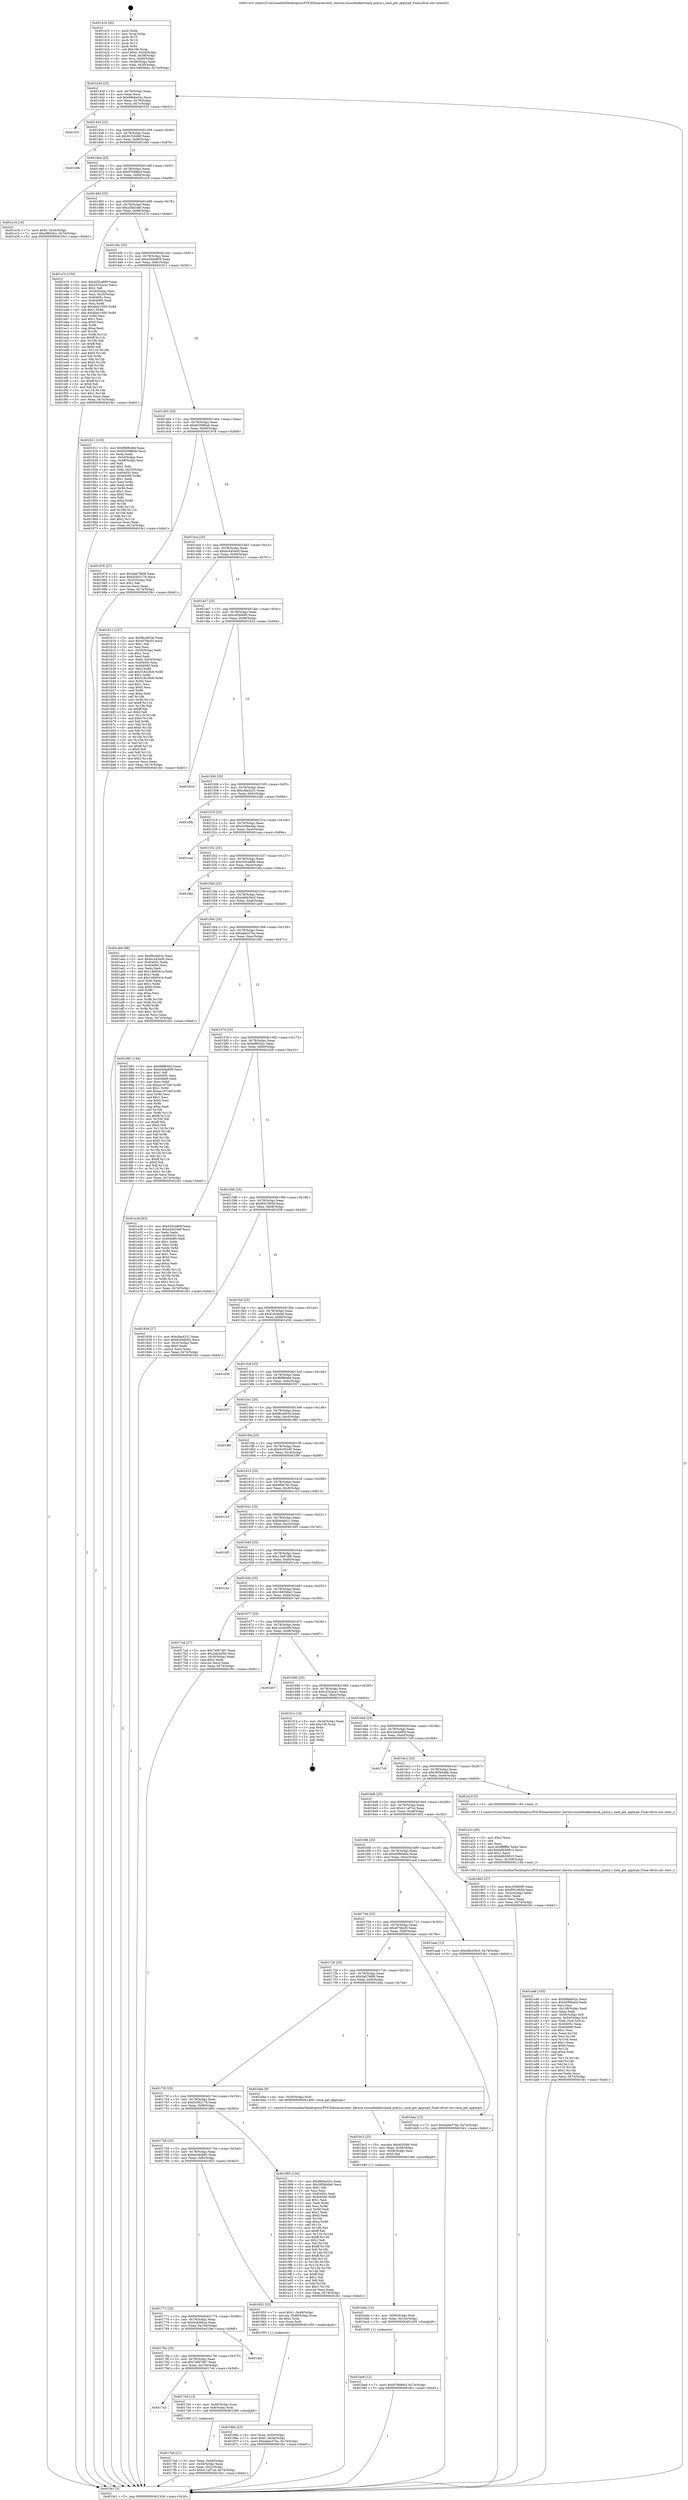 digraph "0x401410" {
  label = "0x401410 (/mnt/c/Users/mathe/Desktop/tcc/POCII/binaries/extr_darwin-xnuosfmkkerntask_policy.c_task_get_apptype_Final-ollvm.out::main(0))"
  labelloc = "t"
  node[shape=record]

  Entry [label="",width=0.3,height=0.3,shape=circle,fillcolor=black,style=filled]
  "0x40143d" [label="{
     0x40143d [23]\l
     | [instrs]\l
     &nbsp;&nbsp;0x40143d \<+3\>: mov -0x74(%rbp),%eax\l
     &nbsp;&nbsp;0x401440 \<+2\>: mov %eax,%ecx\l
     &nbsp;&nbsp;0x401442 \<+6\>: sub $0x89bbe52c,%ecx\l
     &nbsp;&nbsp;0x401448 \<+3\>: mov %eax,-0x78(%rbp)\l
     &nbsp;&nbsp;0x40144b \<+3\>: mov %ecx,-0x7c(%rbp)\l
     &nbsp;&nbsp;0x40144e \<+6\>: je 0000000000401f33 \<main+0xb23\>\l
  }"]
  "0x401f33" [label="{
     0x401f33\l
  }", style=dashed]
  "0x401454" [label="{
     0x401454 [22]\l
     | [instrs]\l
     &nbsp;&nbsp;0x401454 \<+5\>: jmp 0000000000401459 \<main+0x49\>\l
     &nbsp;&nbsp;0x401459 \<+3\>: mov -0x78(%rbp),%eax\l
     &nbsp;&nbsp;0x40145c \<+5\>: sub $0x91f16db9,%eax\l
     &nbsp;&nbsp;0x401461 \<+3\>: mov %eax,-0x80(%rbp)\l
     &nbsp;&nbsp;0x401464 \<+6\>: je 0000000000401c8b \<main+0x87b\>\l
  }"]
  Exit [label="",width=0.3,height=0.3,shape=circle,fillcolor=black,style=filled,peripheries=2]
  "0x401c8b" [label="{
     0x401c8b\l
  }", style=dashed]
  "0x40146a" [label="{
     0x40146a [25]\l
     | [instrs]\l
     &nbsp;&nbsp;0x40146a \<+5\>: jmp 000000000040146f \<main+0x5f\>\l
     &nbsp;&nbsp;0x40146f \<+3\>: mov -0x78(%rbp),%eax\l
     &nbsp;&nbsp;0x401472 \<+5\>: sub $0x976986cf,%eax\l
     &nbsp;&nbsp;0x401477 \<+6\>: mov %eax,-0x84(%rbp)\l
     &nbsp;&nbsp;0x40147d \<+6\>: je 0000000000401e18 \<main+0xa08\>\l
  }"]
  "0x401be9" [label="{
     0x401be9 [12]\l
     | [instrs]\l
     &nbsp;&nbsp;0x401be9 \<+7\>: movl $0x976986cf,-0x74(%rbp)\l
     &nbsp;&nbsp;0x401bf0 \<+5\>: jmp 0000000000401fe1 \<main+0xbd1\>\l
  }"]
  "0x401e18" [label="{
     0x401e18 [19]\l
     | [instrs]\l
     &nbsp;&nbsp;0x401e18 \<+7\>: movl $0x0,-0x34(%rbp)\l
     &nbsp;&nbsp;0x401e1f \<+7\>: movl $0xef802fcc,-0x74(%rbp)\l
     &nbsp;&nbsp;0x401e26 \<+5\>: jmp 0000000000401fe1 \<main+0xbd1\>\l
  }"]
  "0x401483" [label="{
     0x401483 [25]\l
     | [instrs]\l
     &nbsp;&nbsp;0x401483 \<+5\>: jmp 0000000000401488 \<main+0x78\>\l
     &nbsp;&nbsp;0x401488 \<+3\>: mov -0x78(%rbp),%eax\l
     &nbsp;&nbsp;0x40148b \<+5\>: sub $0xa3dd1fa6,%eax\l
     &nbsp;&nbsp;0x401490 \<+6\>: mov %eax,-0x88(%rbp)\l
     &nbsp;&nbsp;0x401496 \<+6\>: je 0000000000401e7e \<main+0xa6e\>\l
  }"]
  "0x401bda" [label="{
     0x401bda [15]\l
     | [instrs]\l
     &nbsp;&nbsp;0x401bda \<+4\>: mov -0x50(%rbp),%rdi\l
     &nbsp;&nbsp;0x401bde \<+6\>: mov %eax,-0x10c(%rbp)\l
     &nbsp;&nbsp;0x401be4 \<+5\>: call 0000000000401030 \<free@plt\>\l
     | [calls]\l
     &nbsp;&nbsp;0x401030 \{1\} (unknown)\l
  }"]
  "0x401e7e" [label="{
     0x401e7e [150]\l
     | [instrs]\l
     &nbsp;&nbsp;0x401e7e \<+5\>: mov $0xd35ca869,%eax\l
     &nbsp;&nbsp;0x401e83 \<+5\>: mov $0x2532aca1,%ecx\l
     &nbsp;&nbsp;0x401e88 \<+2\>: mov $0x1,%dl\l
     &nbsp;&nbsp;0x401e8a \<+3\>: mov -0x34(%rbp),%esi\l
     &nbsp;&nbsp;0x401e8d \<+3\>: mov %esi,-0x24(%rbp)\l
     &nbsp;&nbsp;0x401e90 \<+7\>: mov 0x40405c,%esi\l
     &nbsp;&nbsp;0x401e97 \<+7\>: mov 0x404060,%edi\l
     &nbsp;&nbsp;0x401e9e \<+3\>: mov %esi,%r8d\l
     &nbsp;&nbsp;0x401ea1 \<+7\>: sub $0xdddc1950,%r8d\l
     &nbsp;&nbsp;0x401ea8 \<+4\>: sub $0x1,%r8d\l
     &nbsp;&nbsp;0x401eac \<+7\>: add $0xdddc1950,%r8d\l
     &nbsp;&nbsp;0x401eb3 \<+4\>: imul %r8d,%esi\l
     &nbsp;&nbsp;0x401eb7 \<+3\>: and $0x1,%esi\l
     &nbsp;&nbsp;0x401eba \<+3\>: cmp $0x0,%esi\l
     &nbsp;&nbsp;0x401ebd \<+4\>: sete %r9b\l
     &nbsp;&nbsp;0x401ec1 \<+3\>: cmp $0xa,%edi\l
     &nbsp;&nbsp;0x401ec4 \<+4\>: setl %r10b\l
     &nbsp;&nbsp;0x401ec8 \<+3\>: mov %r9b,%r11b\l
     &nbsp;&nbsp;0x401ecb \<+4\>: xor $0xff,%r11b\l
     &nbsp;&nbsp;0x401ecf \<+3\>: mov %r10b,%bl\l
     &nbsp;&nbsp;0x401ed2 \<+3\>: xor $0xff,%bl\l
     &nbsp;&nbsp;0x401ed5 \<+3\>: xor $0x0,%dl\l
     &nbsp;&nbsp;0x401ed8 \<+3\>: mov %r11b,%r14b\l
     &nbsp;&nbsp;0x401edb \<+4\>: and $0x0,%r14b\l
     &nbsp;&nbsp;0x401edf \<+3\>: and %dl,%r9b\l
     &nbsp;&nbsp;0x401ee2 \<+3\>: mov %bl,%r15b\l
     &nbsp;&nbsp;0x401ee5 \<+4\>: and $0x0,%r15b\l
     &nbsp;&nbsp;0x401ee9 \<+3\>: and %dl,%r10b\l
     &nbsp;&nbsp;0x401eec \<+3\>: or %r9b,%r14b\l
     &nbsp;&nbsp;0x401eef \<+3\>: or %r10b,%r15b\l
     &nbsp;&nbsp;0x401ef2 \<+3\>: xor %r15b,%r14b\l
     &nbsp;&nbsp;0x401ef5 \<+3\>: or %bl,%r11b\l
     &nbsp;&nbsp;0x401ef8 \<+4\>: xor $0xff,%r11b\l
     &nbsp;&nbsp;0x401efc \<+3\>: or $0x0,%dl\l
     &nbsp;&nbsp;0x401eff \<+3\>: and %dl,%r11b\l
     &nbsp;&nbsp;0x401f02 \<+3\>: or %r11b,%r14b\l
     &nbsp;&nbsp;0x401f05 \<+4\>: test $0x1,%r14b\l
     &nbsp;&nbsp;0x401f09 \<+3\>: cmovne %ecx,%eax\l
     &nbsp;&nbsp;0x401f0c \<+3\>: mov %eax,-0x74(%rbp)\l
     &nbsp;&nbsp;0x401f0f \<+5\>: jmp 0000000000401fe1 \<main+0xbd1\>\l
  }"]
  "0x40149c" [label="{
     0x40149c [25]\l
     | [instrs]\l
     &nbsp;&nbsp;0x40149c \<+5\>: jmp 00000000004014a1 \<main+0x91\>\l
     &nbsp;&nbsp;0x4014a1 \<+3\>: mov -0x78(%rbp),%eax\l
     &nbsp;&nbsp;0x4014a4 \<+5\>: sub $0xa5d4a809,%eax\l
     &nbsp;&nbsp;0x4014a9 \<+6\>: mov %eax,-0x8c(%rbp)\l
     &nbsp;&nbsp;0x4014af \<+6\>: je 0000000000401911 \<main+0x501\>\l
  }"]
  "0x401bc3" [label="{
     0x401bc3 [23]\l
     | [instrs]\l
     &nbsp;&nbsp;0x401bc3 \<+10\>: movabs $0x4020d6,%rdi\l
     &nbsp;&nbsp;0x401bcd \<+3\>: mov %eax,-0x58(%rbp)\l
     &nbsp;&nbsp;0x401bd0 \<+3\>: mov -0x58(%rbp),%esi\l
     &nbsp;&nbsp;0x401bd3 \<+2\>: mov $0x0,%al\l
     &nbsp;&nbsp;0x401bd5 \<+5\>: call 0000000000401040 \<printf@plt\>\l
     | [calls]\l
     &nbsp;&nbsp;0x401040 \{1\} (unknown)\l
  }"]
  "0x401911" [label="{
     0x401911 [103]\l
     | [instrs]\l
     &nbsp;&nbsp;0x401911 \<+5\>: mov $0xf68f646d,%eax\l
     &nbsp;&nbsp;0x401916 \<+5\>: mov $0xb03986ab,%ecx\l
     &nbsp;&nbsp;0x40191b \<+2\>: xor %edx,%edx\l
     &nbsp;&nbsp;0x40191d \<+3\>: mov -0x54(%rbp),%esi\l
     &nbsp;&nbsp;0x401920 \<+3\>: cmp -0x48(%rbp),%esi\l
     &nbsp;&nbsp;0x401923 \<+4\>: setl %dil\l
     &nbsp;&nbsp;0x401927 \<+4\>: and $0x1,%dil\l
     &nbsp;&nbsp;0x40192b \<+4\>: mov %dil,-0x25(%rbp)\l
     &nbsp;&nbsp;0x40192f \<+7\>: mov 0x40405c,%esi\l
     &nbsp;&nbsp;0x401936 \<+8\>: mov 0x404060,%r8d\l
     &nbsp;&nbsp;0x40193e \<+3\>: sub $0x1,%edx\l
     &nbsp;&nbsp;0x401941 \<+3\>: mov %esi,%r9d\l
     &nbsp;&nbsp;0x401944 \<+3\>: add %edx,%r9d\l
     &nbsp;&nbsp;0x401947 \<+4\>: imul %r9d,%esi\l
     &nbsp;&nbsp;0x40194b \<+3\>: and $0x1,%esi\l
     &nbsp;&nbsp;0x40194e \<+3\>: cmp $0x0,%esi\l
     &nbsp;&nbsp;0x401951 \<+4\>: sete %dil\l
     &nbsp;&nbsp;0x401955 \<+4\>: cmp $0xa,%r8d\l
     &nbsp;&nbsp;0x401959 \<+4\>: setl %r10b\l
     &nbsp;&nbsp;0x40195d \<+3\>: mov %dil,%r11b\l
     &nbsp;&nbsp;0x401960 \<+3\>: and %r10b,%r11b\l
     &nbsp;&nbsp;0x401963 \<+3\>: xor %r10b,%dil\l
     &nbsp;&nbsp;0x401966 \<+3\>: or %dil,%r11b\l
     &nbsp;&nbsp;0x401969 \<+4\>: test $0x1,%r11b\l
     &nbsp;&nbsp;0x40196d \<+3\>: cmovne %ecx,%eax\l
     &nbsp;&nbsp;0x401970 \<+3\>: mov %eax,-0x74(%rbp)\l
     &nbsp;&nbsp;0x401973 \<+5\>: jmp 0000000000401fe1 \<main+0xbd1\>\l
  }"]
  "0x4014b5" [label="{
     0x4014b5 [25]\l
     | [instrs]\l
     &nbsp;&nbsp;0x4014b5 \<+5\>: jmp 00000000004014ba \<main+0xaa\>\l
     &nbsp;&nbsp;0x4014ba \<+3\>: mov -0x78(%rbp),%eax\l
     &nbsp;&nbsp;0x4014bd \<+5\>: sub $0xb03986ab,%eax\l
     &nbsp;&nbsp;0x4014c2 \<+6\>: mov %eax,-0x90(%rbp)\l
     &nbsp;&nbsp;0x4014c8 \<+6\>: je 0000000000401978 \<main+0x568\>\l
  }"]
  "0x401a46" [label="{
     0x401a46 [103]\l
     | [instrs]\l
     &nbsp;&nbsp;0x401a46 \<+5\>: mov $0x89bbe52c,%ecx\l
     &nbsp;&nbsp;0x401a4b \<+5\>: mov $0x45f66a0d,%edx\l
     &nbsp;&nbsp;0x401a50 \<+2\>: xor %esi,%esi\l
     &nbsp;&nbsp;0x401a52 \<+6\>: mov -0x108(%rbp),%edi\l
     &nbsp;&nbsp;0x401a58 \<+3\>: imul %eax,%edi\l
     &nbsp;&nbsp;0x401a5b \<+4\>: mov -0x50(%rbp),%r8\l
     &nbsp;&nbsp;0x401a5f \<+4\>: movslq -0x54(%rbp),%r9\l
     &nbsp;&nbsp;0x401a63 \<+4\>: mov %edi,(%r8,%r9,4)\l
     &nbsp;&nbsp;0x401a67 \<+7\>: mov 0x40405c,%eax\l
     &nbsp;&nbsp;0x401a6e \<+7\>: mov 0x404060,%edi\l
     &nbsp;&nbsp;0x401a75 \<+3\>: sub $0x1,%esi\l
     &nbsp;&nbsp;0x401a78 \<+3\>: mov %eax,%r10d\l
     &nbsp;&nbsp;0x401a7b \<+3\>: add %esi,%r10d\l
     &nbsp;&nbsp;0x401a7e \<+4\>: imul %r10d,%eax\l
     &nbsp;&nbsp;0x401a82 \<+3\>: and $0x1,%eax\l
     &nbsp;&nbsp;0x401a85 \<+3\>: cmp $0x0,%eax\l
     &nbsp;&nbsp;0x401a88 \<+4\>: sete %r11b\l
     &nbsp;&nbsp;0x401a8c \<+3\>: cmp $0xa,%edi\l
     &nbsp;&nbsp;0x401a8f \<+3\>: setl %bl\l
     &nbsp;&nbsp;0x401a92 \<+3\>: mov %r11b,%r14b\l
     &nbsp;&nbsp;0x401a95 \<+3\>: and %bl,%r14b\l
     &nbsp;&nbsp;0x401a98 \<+3\>: xor %bl,%r11b\l
     &nbsp;&nbsp;0x401a9b \<+3\>: or %r11b,%r14b\l
     &nbsp;&nbsp;0x401a9e \<+4\>: test $0x1,%r14b\l
     &nbsp;&nbsp;0x401aa2 \<+3\>: cmovne %edx,%ecx\l
     &nbsp;&nbsp;0x401aa5 \<+3\>: mov %ecx,-0x74(%rbp)\l
     &nbsp;&nbsp;0x401aa8 \<+5\>: jmp 0000000000401fe1 \<main+0xbd1\>\l
  }"]
  "0x401978" [label="{
     0x401978 [27]\l
     | [instrs]\l
     &nbsp;&nbsp;0x401978 \<+5\>: mov $0x5ab786f8,%eax\l
     &nbsp;&nbsp;0x40197d \<+5\>: mov $0x5c592176,%ecx\l
     &nbsp;&nbsp;0x401982 \<+3\>: mov -0x25(%rbp),%dl\l
     &nbsp;&nbsp;0x401985 \<+3\>: test $0x1,%dl\l
     &nbsp;&nbsp;0x401988 \<+3\>: cmovne %ecx,%eax\l
     &nbsp;&nbsp;0x40198b \<+3\>: mov %eax,-0x74(%rbp)\l
     &nbsp;&nbsp;0x40198e \<+5\>: jmp 0000000000401fe1 \<main+0xbd1\>\l
  }"]
  "0x4014ce" [label="{
     0x4014ce [25]\l
     | [instrs]\l
     &nbsp;&nbsp;0x4014ce \<+5\>: jmp 00000000004014d3 \<main+0xc3\>\l
     &nbsp;&nbsp;0x4014d3 \<+3\>: mov -0x78(%rbp),%eax\l
     &nbsp;&nbsp;0x4014d6 \<+5\>: sub $0xbc445a09,%eax\l
     &nbsp;&nbsp;0x4014db \<+6\>: mov %eax,-0x94(%rbp)\l
     &nbsp;&nbsp;0x4014e1 \<+6\>: je 0000000000401b11 \<main+0x701\>\l
  }"]
  "0x401a1e" [label="{
     0x401a1e [40]\l
     | [instrs]\l
     &nbsp;&nbsp;0x401a1e \<+5\>: mov $0x2,%ecx\l
     &nbsp;&nbsp;0x401a23 \<+1\>: cltd\l
     &nbsp;&nbsp;0x401a24 \<+2\>: idiv %ecx\l
     &nbsp;&nbsp;0x401a26 \<+6\>: imul $0xfffffffe,%edx,%ecx\l
     &nbsp;&nbsp;0x401a2c \<+6\>: add $0xb8b50815,%ecx\l
     &nbsp;&nbsp;0x401a32 \<+3\>: add $0x1,%ecx\l
     &nbsp;&nbsp;0x401a35 \<+6\>: sub $0xb8b50815,%ecx\l
     &nbsp;&nbsp;0x401a3b \<+6\>: mov %ecx,-0x108(%rbp)\l
     &nbsp;&nbsp;0x401a41 \<+5\>: call 0000000000401160 \<next_i\>\l
     | [calls]\l
     &nbsp;&nbsp;0x401160 \{1\} (/mnt/c/Users/mathe/Desktop/tcc/POCII/binaries/extr_darwin-xnuosfmkkerntask_policy.c_task_get_apptype_Final-ollvm.out::next_i)\l
  }"]
  "0x401b11" [label="{
     0x401b11 [157]\l
     | [instrs]\l
     &nbsp;&nbsp;0x401b11 \<+5\>: mov $0xf8cdd03e,%eax\l
     &nbsp;&nbsp;0x401b16 \<+5\>: mov $0x4f70bcf3,%ecx\l
     &nbsp;&nbsp;0x401b1b \<+2\>: mov $0x1,%dl\l
     &nbsp;&nbsp;0x401b1d \<+2\>: xor %esi,%esi\l
     &nbsp;&nbsp;0x401b1f \<+3\>: mov -0x54(%rbp),%edi\l
     &nbsp;&nbsp;0x401b22 \<+3\>: sub $0x1,%esi\l
     &nbsp;&nbsp;0x401b25 \<+2\>: sub %esi,%edi\l
     &nbsp;&nbsp;0x401b27 \<+3\>: mov %edi,-0x54(%rbp)\l
     &nbsp;&nbsp;0x401b2a \<+7\>: mov 0x40405c,%esi\l
     &nbsp;&nbsp;0x401b31 \<+7\>: mov 0x404060,%edi\l
     &nbsp;&nbsp;0x401b38 \<+3\>: mov %esi,%r8d\l
     &nbsp;&nbsp;0x401b3b \<+7\>: add $0x518c28c6,%r8d\l
     &nbsp;&nbsp;0x401b42 \<+4\>: sub $0x1,%r8d\l
     &nbsp;&nbsp;0x401b46 \<+7\>: sub $0x518c28c6,%r8d\l
     &nbsp;&nbsp;0x401b4d \<+4\>: imul %r8d,%esi\l
     &nbsp;&nbsp;0x401b51 \<+3\>: and $0x1,%esi\l
     &nbsp;&nbsp;0x401b54 \<+3\>: cmp $0x0,%esi\l
     &nbsp;&nbsp;0x401b57 \<+4\>: sete %r9b\l
     &nbsp;&nbsp;0x401b5b \<+3\>: cmp $0xa,%edi\l
     &nbsp;&nbsp;0x401b5e \<+4\>: setl %r10b\l
     &nbsp;&nbsp;0x401b62 \<+3\>: mov %r9b,%r11b\l
     &nbsp;&nbsp;0x401b65 \<+4\>: xor $0xff,%r11b\l
     &nbsp;&nbsp;0x401b69 \<+3\>: mov %r10b,%bl\l
     &nbsp;&nbsp;0x401b6c \<+3\>: xor $0xff,%bl\l
     &nbsp;&nbsp;0x401b6f \<+3\>: xor $0x0,%dl\l
     &nbsp;&nbsp;0x401b72 \<+3\>: mov %r11b,%r14b\l
     &nbsp;&nbsp;0x401b75 \<+4\>: and $0x0,%r14b\l
     &nbsp;&nbsp;0x401b79 \<+3\>: and %dl,%r9b\l
     &nbsp;&nbsp;0x401b7c \<+3\>: mov %bl,%r15b\l
     &nbsp;&nbsp;0x401b7f \<+4\>: and $0x0,%r15b\l
     &nbsp;&nbsp;0x401b83 \<+3\>: and %dl,%r10b\l
     &nbsp;&nbsp;0x401b86 \<+3\>: or %r9b,%r14b\l
     &nbsp;&nbsp;0x401b89 \<+3\>: or %r10b,%r15b\l
     &nbsp;&nbsp;0x401b8c \<+3\>: xor %r15b,%r14b\l
     &nbsp;&nbsp;0x401b8f \<+3\>: or %bl,%r11b\l
     &nbsp;&nbsp;0x401b92 \<+4\>: xor $0xff,%r11b\l
     &nbsp;&nbsp;0x401b96 \<+3\>: or $0x0,%dl\l
     &nbsp;&nbsp;0x401b99 \<+3\>: and %dl,%r11b\l
     &nbsp;&nbsp;0x401b9c \<+3\>: or %r11b,%r14b\l
     &nbsp;&nbsp;0x401b9f \<+4\>: test $0x1,%r14b\l
     &nbsp;&nbsp;0x401ba3 \<+3\>: cmovne %ecx,%eax\l
     &nbsp;&nbsp;0x401ba6 \<+3\>: mov %eax,-0x74(%rbp)\l
     &nbsp;&nbsp;0x401ba9 \<+5\>: jmp 0000000000401fe1 \<main+0xbd1\>\l
  }"]
  "0x4014e7" [label="{
     0x4014e7 [25]\l
     | [instrs]\l
     &nbsp;&nbsp;0x4014e7 \<+5\>: jmp 00000000004014ec \<main+0xdc\>\l
     &nbsp;&nbsp;0x4014ec \<+3\>: mov -0x78(%rbp),%eax\l
     &nbsp;&nbsp;0x4014ef \<+5\>: sub $0xc05fd090,%eax\l
     &nbsp;&nbsp;0x4014f4 \<+6\>: mov %eax,-0x98(%rbp)\l
     &nbsp;&nbsp;0x4014fa \<+6\>: je 000000000040181d \<main+0x40d\>\l
  }"]
  "0x40186a" [label="{
     0x40186a [23]\l
     | [instrs]\l
     &nbsp;&nbsp;0x40186a \<+4\>: mov %rax,-0x50(%rbp)\l
     &nbsp;&nbsp;0x40186e \<+7\>: movl $0x0,-0x54(%rbp)\l
     &nbsp;&nbsp;0x401875 \<+7\>: movl $0xdabe37be,-0x74(%rbp)\l
     &nbsp;&nbsp;0x40187c \<+5\>: jmp 0000000000401fe1 \<main+0xbd1\>\l
  }"]
  "0x40181d" [label="{
     0x40181d\l
  }", style=dashed]
  "0x401500" [label="{
     0x401500 [25]\l
     | [instrs]\l
     &nbsp;&nbsp;0x401500 \<+5\>: jmp 0000000000401505 \<main+0xf5\>\l
     &nbsp;&nbsp;0x401505 \<+3\>: mov -0x78(%rbp),%eax\l
     &nbsp;&nbsp;0x401508 \<+5\>: sub $0xcfaa4231,%eax\l
     &nbsp;&nbsp;0x40150d \<+6\>: mov %eax,-0x9c(%rbp)\l
     &nbsp;&nbsp;0x401513 \<+6\>: je 0000000000401dfb \<main+0x9eb\>\l
  }"]
  "0x4017ed" [label="{
     0x4017ed [21]\l
     | [instrs]\l
     &nbsp;&nbsp;0x4017ed \<+3\>: mov %eax,-0x44(%rbp)\l
     &nbsp;&nbsp;0x4017f0 \<+3\>: mov -0x44(%rbp),%eax\l
     &nbsp;&nbsp;0x4017f3 \<+3\>: mov %eax,-0x2c(%rbp)\l
     &nbsp;&nbsp;0x4017f6 \<+7\>: movl $0x411af7cd,-0x74(%rbp)\l
     &nbsp;&nbsp;0x4017fd \<+5\>: jmp 0000000000401fe1 \<main+0xbd1\>\l
  }"]
  "0x401dfb" [label="{
     0x401dfb\l
  }", style=dashed]
  "0x401519" [label="{
     0x401519 [25]\l
     | [instrs]\l
     &nbsp;&nbsp;0x401519 \<+5\>: jmp 000000000040151e \<main+0x10e\>\l
     &nbsp;&nbsp;0x40151e \<+3\>: mov -0x78(%rbp),%eax\l
     &nbsp;&nbsp;0x401521 \<+5\>: sub $0xd168a40e,%eax\l
     &nbsp;&nbsp;0x401526 \<+6\>: mov %eax,-0xa0(%rbp)\l
     &nbsp;&nbsp;0x40152c \<+6\>: je 0000000000401caa \<main+0x89a\>\l
  }"]
  "0x4017a3" [label="{
     0x4017a3\l
  }", style=dashed]
  "0x401caa" [label="{
     0x401caa\l
  }", style=dashed]
  "0x401532" [label="{
     0x401532 [25]\l
     | [instrs]\l
     &nbsp;&nbsp;0x401532 \<+5\>: jmp 0000000000401537 \<main+0x127\>\l
     &nbsp;&nbsp;0x401537 \<+3\>: mov -0x78(%rbp),%eax\l
     &nbsp;&nbsp;0x40153a \<+5\>: sub $0xd35ca869,%eax\l
     &nbsp;&nbsp;0x40153f \<+6\>: mov %eax,-0xa4(%rbp)\l
     &nbsp;&nbsp;0x401545 \<+6\>: je 0000000000401fda \<main+0xbca\>\l
  }"]
  "0x4017e0" [label="{
     0x4017e0 [13]\l
     | [instrs]\l
     &nbsp;&nbsp;0x4017e0 \<+4\>: mov -0x40(%rbp),%rax\l
     &nbsp;&nbsp;0x4017e4 \<+4\>: mov 0x8(%rax),%rdi\l
     &nbsp;&nbsp;0x4017e8 \<+5\>: call 0000000000401060 \<atoi@plt\>\l
     | [calls]\l
     &nbsp;&nbsp;0x401060 \{1\} (unknown)\l
  }"]
  "0x401fda" [label="{
     0x401fda\l
  }", style=dashed]
  "0x40154b" [label="{
     0x40154b [25]\l
     | [instrs]\l
     &nbsp;&nbsp;0x40154b \<+5\>: jmp 0000000000401550 \<main+0x140\>\l
     &nbsp;&nbsp;0x401550 \<+3\>: mov -0x78(%rbp),%eax\l
     &nbsp;&nbsp;0x401553 \<+5\>: sub $0xd4b436c0,%eax\l
     &nbsp;&nbsp;0x401558 \<+6\>: mov %eax,-0xa8(%rbp)\l
     &nbsp;&nbsp;0x40155e \<+6\>: je 0000000000401ab9 \<main+0x6a9\>\l
  }"]
  "0x40178a" [label="{
     0x40178a [25]\l
     | [instrs]\l
     &nbsp;&nbsp;0x40178a \<+5\>: jmp 000000000040178f \<main+0x37f\>\l
     &nbsp;&nbsp;0x40178f \<+3\>: mov -0x78(%rbp),%eax\l
     &nbsp;&nbsp;0x401792 \<+5\>: sub $0x74f97487,%eax\l
     &nbsp;&nbsp;0x401797 \<+6\>: mov %eax,-0x104(%rbp)\l
     &nbsp;&nbsp;0x40179d \<+6\>: je 00000000004017e0 \<main+0x3d0\>\l
  }"]
  "0x401ab9" [label="{
     0x401ab9 [88]\l
     | [instrs]\l
     &nbsp;&nbsp;0x401ab9 \<+5\>: mov $0xf8cdd03e,%eax\l
     &nbsp;&nbsp;0x401abe \<+5\>: mov $0xbc445a09,%ecx\l
     &nbsp;&nbsp;0x401ac3 \<+7\>: mov 0x40405c,%edx\l
     &nbsp;&nbsp;0x401aca \<+7\>: mov 0x404060,%esi\l
     &nbsp;&nbsp;0x401ad1 \<+2\>: mov %edx,%edi\l
     &nbsp;&nbsp;0x401ad3 \<+6\>: add $0x149d541e,%edi\l
     &nbsp;&nbsp;0x401ad9 \<+3\>: sub $0x1,%edi\l
     &nbsp;&nbsp;0x401adc \<+6\>: sub $0x149d541e,%edi\l
     &nbsp;&nbsp;0x401ae2 \<+3\>: imul %edi,%edx\l
     &nbsp;&nbsp;0x401ae5 \<+3\>: and $0x1,%edx\l
     &nbsp;&nbsp;0x401ae8 \<+3\>: cmp $0x0,%edx\l
     &nbsp;&nbsp;0x401aeb \<+4\>: sete %r8b\l
     &nbsp;&nbsp;0x401aef \<+3\>: cmp $0xa,%esi\l
     &nbsp;&nbsp;0x401af2 \<+4\>: setl %r9b\l
     &nbsp;&nbsp;0x401af6 \<+3\>: mov %r8b,%r10b\l
     &nbsp;&nbsp;0x401af9 \<+3\>: and %r9b,%r10b\l
     &nbsp;&nbsp;0x401afc \<+3\>: xor %r9b,%r8b\l
     &nbsp;&nbsp;0x401aff \<+3\>: or %r8b,%r10b\l
     &nbsp;&nbsp;0x401b02 \<+4\>: test $0x1,%r10b\l
     &nbsp;&nbsp;0x401b06 \<+3\>: cmovne %ecx,%eax\l
     &nbsp;&nbsp;0x401b09 \<+3\>: mov %eax,-0x74(%rbp)\l
     &nbsp;&nbsp;0x401b0c \<+5\>: jmp 0000000000401fe1 \<main+0xbd1\>\l
  }"]
  "0x401564" [label="{
     0x401564 [25]\l
     | [instrs]\l
     &nbsp;&nbsp;0x401564 \<+5\>: jmp 0000000000401569 \<main+0x159\>\l
     &nbsp;&nbsp;0x401569 \<+3\>: mov -0x78(%rbp),%eax\l
     &nbsp;&nbsp;0x40156c \<+5\>: sub $0xdabe37be,%eax\l
     &nbsp;&nbsp;0x401571 \<+6\>: mov %eax,-0xac(%rbp)\l
     &nbsp;&nbsp;0x401577 \<+6\>: je 0000000000401881 \<main+0x471\>\l
  }"]
  "0x401def" [label="{
     0x401def\l
  }", style=dashed]
  "0x401881" [label="{
     0x401881 [144]\l
     | [instrs]\l
     &nbsp;&nbsp;0x401881 \<+5\>: mov $0xf68f646d,%eax\l
     &nbsp;&nbsp;0x401886 \<+5\>: mov $0xa5d4a809,%ecx\l
     &nbsp;&nbsp;0x40188b \<+2\>: mov $0x1,%dl\l
     &nbsp;&nbsp;0x40188d \<+7\>: mov 0x40405c,%esi\l
     &nbsp;&nbsp;0x401894 \<+7\>: mov 0x404060,%edi\l
     &nbsp;&nbsp;0x40189b \<+3\>: mov %esi,%r8d\l
     &nbsp;&nbsp;0x40189e \<+7\>: sub $0xae197ce6,%r8d\l
     &nbsp;&nbsp;0x4018a5 \<+4\>: sub $0x1,%r8d\l
     &nbsp;&nbsp;0x4018a9 \<+7\>: add $0xae197ce6,%r8d\l
     &nbsp;&nbsp;0x4018b0 \<+4\>: imul %r8d,%esi\l
     &nbsp;&nbsp;0x4018b4 \<+3\>: and $0x1,%esi\l
     &nbsp;&nbsp;0x4018b7 \<+3\>: cmp $0x0,%esi\l
     &nbsp;&nbsp;0x4018ba \<+4\>: sete %r9b\l
     &nbsp;&nbsp;0x4018be \<+3\>: cmp $0xa,%edi\l
     &nbsp;&nbsp;0x4018c1 \<+4\>: setl %r10b\l
     &nbsp;&nbsp;0x4018c5 \<+3\>: mov %r9b,%r11b\l
     &nbsp;&nbsp;0x4018c8 \<+4\>: xor $0xff,%r11b\l
     &nbsp;&nbsp;0x4018cc \<+3\>: mov %r10b,%bl\l
     &nbsp;&nbsp;0x4018cf \<+3\>: xor $0xff,%bl\l
     &nbsp;&nbsp;0x4018d2 \<+3\>: xor $0x0,%dl\l
     &nbsp;&nbsp;0x4018d5 \<+3\>: mov %r11b,%r14b\l
     &nbsp;&nbsp;0x4018d8 \<+4\>: and $0x0,%r14b\l
     &nbsp;&nbsp;0x4018dc \<+3\>: and %dl,%r9b\l
     &nbsp;&nbsp;0x4018df \<+3\>: mov %bl,%r15b\l
     &nbsp;&nbsp;0x4018e2 \<+4\>: and $0x0,%r15b\l
     &nbsp;&nbsp;0x4018e6 \<+3\>: and %dl,%r10b\l
     &nbsp;&nbsp;0x4018e9 \<+3\>: or %r9b,%r14b\l
     &nbsp;&nbsp;0x4018ec \<+3\>: or %r10b,%r15b\l
     &nbsp;&nbsp;0x4018ef \<+3\>: xor %r15b,%r14b\l
     &nbsp;&nbsp;0x4018f2 \<+3\>: or %bl,%r11b\l
     &nbsp;&nbsp;0x4018f5 \<+4\>: xor $0xff,%r11b\l
     &nbsp;&nbsp;0x4018f9 \<+3\>: or $0x0,%dl\l
     &nbsp;&nbsp;0x4018fc \<+3\>: and %dl,%r11b\l
     &nbsp;&nbsp;0x4018ff \<+3\>: or %r11b,%r14b\l
     &nbsp;&nbsp;0x401902 \<+4\>: test $0x1,%r14b\l
     &nbsp;&nbsp;0x401906 \<+3\>: cmovne %ecx,%eax\l
     &nbsp;&nbsp;0x401909 \<+3\>: mov %eax,-0x74(%rbp)\l
     &nbsp;&nbsp;0x40190c \<+5\>: jmp 0000000000401fe1 \<main+0xbd1\>\l
  }"]
  "0x40157d" [label="{
     0x40157d [25]\l
     | [instrs]\l
     &nbsp;&nbsp;0x40157d \<+5\>: jmp 0000000000401582 \<main+0x172\>\l
     &nbsp;&nbsp;0x401582 \<+3\>: mov -0x78(%rbp),%eax\l
     &nbsp;&nbsp;0x401585 \<+5\>: sub $0xef802fcc,%eax\l
     &nbsp;&nbsp;0x40158a \<+6\>: mov %eax,-0xb0(%rbp)\l
     &nbsp;&nbsp;0x401590 \<+6\>: je 0000000000401e2b \<main+0xa1b\>\l
  }"]
  "0x401771" [label="{
     0x401771 [25]\l
     | [instrs]\l
     &nbsp;&nbsp;0x401771 \<+5\>: jmp 0000000000401776 \<main+0x366\>\l
     &nbsp;&nbsp;0x401776 \<+3\>: mov -0x78(%rbp),%eax\l
     &nbsp;&nbsp;0x401779 \<+5\>: sub $0x6c8366ca,%eax\l
     &nbsp;&nbsp;0x40177e \<+6\>: mov %eax,-0x100(%rbp)\l
     &nbsp;&nbsp;0x401784 \<+6\>: je 0000000000401def \<main+0x9df\>\l
  }"]
  "0x401e2b" [label="{
     0x401e2b [83]\l
     | [instrs]\l
     &nbsp;&nbsp;0x401e2b \<+5\>: mov $0xd35ca869,%eax\l
     &nbsp;&nbsp;0x401e30 \<+5\>: mov $0xa3dd1fa6,%ecx\l
     &nbsp;&nbsp;0x401e35 \<+2\>: xor %edx,%edx\l
     &nbsp;&nbsp;0x401e37 \<+7\>: mov 0x40405c,%esi\l
     &nbsp;&nbsp;0x401e3e \<+7\>: mov 0x404060,%edi\l
     &nbsp;&nbsp;0x401e45 \<+3\>: sub $0x1,%edx\l
     &nbsp;&nbsp;0x401e48 \<+3\>: mov %esi,%r8d\l
     &nbsp;&nbsp;0x401e4b \<+3\>: add %edx,%r8d\l
     &nbsp;&nbsp;0x401e4e \<+4\>: imul %r8d,%esi\l
     &nbsp;&nbsp;0x401e52 \<+3\>: and $0x1,%esi\l
     &nbsp;&nbsp;0x401e55 \<+3\>: cmp $0x0,%esi\l
     &nbsp;&nbsp;0x401e58 \<+4\>: sete %r9b\l
     &nbsp;&nbsp;0x401e5c \<+3\>: cmp $0xa,%edi\l
     &nbsp;&nbsp;0x401e5f \<+4\>: setl %r10b\l
     &nbsp;&nbsp;0x401e63 \<+3\>: mov %r9b,%r11b\l
     &nbsp;&nbsp;0x401e66 \<+3\>: and %r10b,%r11b\l
     &nbsp;&nbsp;0x401e69 \<+3\>: xor %r10b,%r9b\l
     &nbsp;&nbsp;0x401e6c \<+3\>: or %r9b,%r11b\l
     &nbsp;&nbsp;0x401e6f \<+4\>: test $0x1,%r11b\l
     &nbsp;&nbsp;0x401e73 \<+3\>: cmovne %ecx,%eax\l
     &nbsp;&nbsp;0x401e76 \<+3\>: mov %eax,-0x74(%rbp)\l
     &nbsp;&nbsp;0x401e79 \<+5\>: jmp 0000000000401fe1 \<main+0xbd1\>\l
  }"]
  "0x401596" [label="{
     0x401596 [25]\l
     | [instrs]\l
     &nbsp;&nbsp;0x401596 \<+5\>: jmp 000000000040159b \<main+0x18b\>\l
     &nbsp;&nbsp;0x40159b \<+3\>: mov -0x78(%rbp),%eax\l
     &nbsp;&nbsp;0x40159e \<+5\>: sub $0xf041965d,%eax\l
     &nbsp;&nbsp;0x4015a3 \<+6\>: mov %eax,-0xb4(%rbp)\l
     &nbsp;&nbsp;0x4015a9 \<+6\>: je 0000000000401838 \<main+0x428\>\l
  }"]
  "0x401853" [label="{
     0x401853 [23]\l
     | [instrs]\l
     &nbsp;&nbsp;0x401853 \<+7\>: movl $0x1,-0x48(%rbp)\l
     &nbsp;&nbsp;0x40185a \<+4\>: movslq -0x48(%rbp),%rax\l
     &nbsp;&nbsp;0x40185e \<+4\>: shl $0x2,%rax\l
     &nbsp;&nbsp;0x401862 \<+3\>: mov %rax,%rdi\l
     &nbsp;&nbsp;0x401865 \<+5\>: call 0000000000401050 \<malloc@plt\>\l
     | [calls]\l
     &nbsp;&nbsp;0x401050 \{1\} (unknown)\l
  }"]
  "0x401838" [label="{
     0x401838 [27]\l
     | [instrs]\l
     &nbsp;&nbsp;0x401838 \<+5\>: mov $0xcfaa4231,%eax\l
     &nbsp;&nbsp;0x40183d \<+5\>: mov $0x6c04dd92,%ecx\l
     &nbsp;&nbsp;0x401842 \<+3\>: mov -0x2c(%rbp),%edx\l
     &nbsp;&nbsp;0x401845 \<+3\>: cmp $0x0,%edx\l
     &nbsp;&nbsp;0x401848 \<+3\>: cmove %ecx,%eax\l
     &nbsp;&nbsp;0x40184b \<+3\>: mov %eax,-0x74(%rbp)\l
     &nbsp;&nbsp;0x40184e \<+5\>: jmp 0000000000401fe1 \<main+0xbd1\>\l
  }"]
  "0x4015af" [label="{
     0x4015af [25]\l
     | [instrs]\l
     &nbsp;&nbsp;0x4015af \<+5\>: jmp 00000000004015b4 \<main+0x1a4\>\l
     &nbsp;&nbsp;0x4015b4 \<+3\>: mov -0x78(%rbp),%eax\l
     &nbsp;&nbsp;0x4015b7 \<+5\>: sub $0xf1dc4bbd,%eax\l
     &nbsp;&nbsp;0x4015bc \<+6\>: mov %eax,-0xb8(%rbp)\l
     &nbsp;&nbsp;0x4015c2 \<+6\>: je 0000000000401d30 \<main+0x920\>\l
  }"]
  "0x401758" [label="{
     0x401758 [25]\l
     | [instrs]\l
     &nbsp;&nbsp;0x401758 \<+5\>: jmp 000000000040175d \<main+0x34d\>\l
     &nbsp;&nbsp;0x40175d \<+3\>: mov -0x78(%rbp),%eax\l
     &nbsp;&nbsp;0x401760 \<+5\>: sub $0x6c04dd92,%eax\l
     &nbsp;&nbsp;0x401765 \<+6\>: mov %eax,-0xfc(%rbp)\l
     &nbsp;&nbsp;0x40176b \<+6\>: je 0000000000401853 \<main+0x443\>\l
  }"]
  "0x401d30" [label="{
     0x401d30\l
  }", style=dashed]
  "0x4015c8" [label="{
     0x4015c8 [25]\l
     | [instrs]\l
     &nbsp;&nbsp;0x4015c8 \<+5\>: jmp 00000000004015cd \<main+0x1bd\>\l
     &nbsp;&nbsp;0x4015cd \<+3\>: mov -0x78(%rbp),%eax\l
     &nbsp;&nbsp;0x4015d0 \<+5\>: sub $0xf68f646d,%eax\l
     &nbsp;&nbsp;0x4015d5 \<+6\>: mov %eax,-0xbc(%rbp)\l
     &nbsp;&nbsp;0x4015db \<+6\>: je 0000000000401f27 \<main+0xb17\>\l
  }"]
  "0x401993" [label="{
     0x401993 [134]\l
     | [instrs]\l
     &nbsp;&nbsp;0x401993 \<+5\>: mov $0x89bbe52c,%eax\l
     &nbsp;&nbsp;0x401998 \<+5\>: mov $0x385b0da6,%ecx\l
     &nbsp;&nbsp;0x40199d \<+2\>: mov $0x1,%dl\l
     &nbsp;&nbsp;0x40199f \<+2\>: xor %esi,%esi\l
     &nbsp;&nbsp;0x4019a1 \<+7\>: mov 0x40405c,%edi\l
     &nbsp;&nbsp;0x4019a8 \<+8\>: mov 0x404060,%r8d\l
     &nbsp;&nbsp;0x4019b0 \<+3\>: sub $0x1,%esi\l
     &nbsp;&nbsp;0x4019b3 \<+3\>: mov %edi,%r9d\l
     &nbsp;&nbsp;0x4019b6 \<+3\>: add %esi,%r9d\l
     &nbsp;&nbsp;0x4019b9 \<+4\>: imul %r9d,%edi\l
     &nbsp;&nbsp;0x4019bd \<+3\>: and $0x1,%edi\l
     &nbsp;&nbsp;0x4019c0 \<+3\>: cmp $0x0,%edi\l
     &nbsp;&nbsp;0x4019c3 \<+4\>: sete %r10b\l
     &nbsp;&nbsp;0x4019c7 \<+4\>: cmp $0xa,%r8d\l
     &nbsp;&nbsp;0x4019cb \<+4\>: setl %r11b\l
     &nbsp;&nbsp;0x4019cf \<+3\>: mov %r10b,%bl\l
     &nbsp;&nbsp;0x4019d2 \<+3\>: xor $0xff,%bl\l
     &nbsp;&nbsp;0x4019d5 \<+3\>: mov %r11b,%r14b\l
     &nbsp;&nbsp;0x4019d8 \<+4\>: xor $0xff,%r14b\l
     &nbsp;&nbsp;0x4019dc \<+3\>: xor $0x1,%dl\l
     &nbsp;&nbsp;0x4019df \<+3\>: mov %bl,%r15b\l
     &nbsp;&nbsp;0x4019e2 \<+4\>: and $0xff,%r15b\l
     &nbsp;&nbsp;0x4019e6 \<+3\>: and %dl,%r10b\l
     &nbsp;&nbsp;0x4019e9 \<+3\>: mov %r14b,%r12b\l
     &nbsp;&nbsp;0x4019ec \<+4\>: and $0xff,%r12b\l
     &nbsp;&nbsp;0x4019f0 \<+3\>: and %dl,%r11b\l
     &nbsp;&nbsp;0x4019f3 \<+3\>: or %r10b,%r15b\l
     &nbsp;&nbsp;0x4019f6 \<+3\>: or %r11b,%r12b\l
     &nbsp;&nbsp;0x4019f9 \<+3\>: xor %r12b,%r15b\l
     &nbsp;&nbsp;0x4019fc \<+3\>: or %r14b,%bl\l
     &nbsp;&nbsp;0x4019ff \<+3\>: xor $0xff,%bl\l
     &nbsp;&nbsp;0x401a02 \<+3\>: or $0x1,%dl\l
     &nbsp;&nbsp;0x401a05 \<+2\>: and %dl,%bl\l
     &nbsp;&nbsp;0x401a07 \<+3\>: or %bl,%r15b\l
     &nbsp;&nbsp;0x401a0a \<+4\>: test $0x1,%r15b\l
     &nbsp;&nbsp;0x401a0e \<+3\>: cmovne %ecx,%eax\l
     &nbsp;&nbsp;0x401a11 \<+3\>: mov %eax,-0x74(%rbp)\l
     &nbsp;&nbsp;0x401a14 \<+5\>: jmp 0000000000401fe1 \<main+0xbd1\>\l
  }"]
  "0x401f27" [label="{
     0x401f27\l
  }", style=dashed]
  "0x4015e1" [label="{
     0x4015e1 [25]\l
     | [instrs]\l
     &nbsp;&nbsp;0x4015e1 \<+5\>: jmp 00000000004015e6 \<main+0x1d6\>\l
     &nbsp;&nbsp;0x4015e6 \<+3\>: mov -0x78(%rbp),%eax\l
     &nbsp;&nbsp;0x4015e9 \<+5\>: sub $0xf8cdd03e,%eax\l
     &nbsp;&nbsp;0x4015ee \<+6\>: mov %eax,-0xc0(%rbp)\l
     &nbsp;&nbsp;0x4015f4 \<+6\>: je 0000000000401f80 \<main+0xb70\>\l
  }"]
  "0x40173f" [label="{
     0x40173f [25]\l
     | [instrs]\l
     &nbsp;&nbsp;0x40173f \<+5\>: jmp 0000000000401744 \<main+0x334\>\l
     &nbsp;&nbsp;0x401744 \<+3\>: mov -0x78(%rbp),%eax\l
     &nbsp;&nbsp;0x401747 \<+5\>: sub $0x5c592176,%eax\l
     &nbsp;&nbsp;0x40174c \<+6\>: mov %eax,-0xf8(%rbp)\l
     &nbsp;&nbsp;0x401752 \<+6\>: je 0000000000401993 \<main+0x583\>\l
  }"]
  "0x401f80" [label="{
     0x401f80\l
  }", style=dashed]
  "0x4015fa" [label="{
     0x4015fa [25]\l
     | [instrs]\l
     &nbsp;&nbsp;0x4015fa \<+5\>: jmp 00000000004015ff \<main+0x1ef\>\l
     &nbsp;&nbsp;0x4015ff \<+3\>: mov -0x78(%rbp),%eax\l
     &nbsp;&nbsp;0x401602 \<+5\>: sub $0x5c052d5,%eax\l
     &nbsp;&nbsp;0x401607 \<+6\>: mov %eax,-0xc4(%rbp)\l
     &nbsp;&nbsp;0x40160d \<+6\>: je 0000000000401f9f \<main+0xb8f\>\l
  }"]
  "0x401bba" [label="{
     0x401bba [9]\l
     | [instrs]\l
     &nbsp;&nbsp;0x401bba \<+4\>: mov -0x50(%rbp),%rdi\l
     &nbsp;&nbsp;0x401bbe \<+5\>: call 0000000000401400 \<task_get_apptype\>\l
     | [calls]\l
     &nbsp;&nbsp;0x401400 \{1\} (/mnt/c/Users/mathe/Desktop/tcc/POCII/binaries/extr_darwin-xnuosfmkkerntask_policy.c_task_get_apptype_Final-ollvm.out::task_get_apptype)\l
  }"]
  "0x401f9f" [label="{
     0x401f9f\l
  }", style=dashed]
  "0x401613" [label="{
     0x401613 [25]\l
     | [instrs]\l
     &nbsp;&nbsp;0x401613 \<+5\>: jmp 0000000000401618 \<main+0x208\>\l
     &nbsp;&nbsp;0x401618 \<+3\>: mov -0x78(%rbp),%eax\l
     &nbsp;&nbsp;0x40161b \<+5\>: sub $0x8fb67bc,%eax\l
     &nbsp;&nbsp;0x401620 \<+6\>: mov %eax,-0xc8(%rbp)\l
     &nbsp;&nbsp;0x401626 \<+6\>: je 0000000000401c23 \<main+0x813\>\l
  }"]
  "0x401726" [label="{
     0x401726 [25]\l
     | [instrs]\l
     &nbsp;&nbsp;0x401726 \<+5\>: jmp 000000000040172b \<main+0x31b\>\l
     &nbsp;&nbsp;0x40172b \<+3\>: mov -0x78(%rbp),%eax\l
     &nbsp;&nbsp;0x40172e \<+5\>: sub $0x5ab786f8,%eax\l
     &nbsp;&nbsp;0x401733 \<+6\>: mov %eax,-0xf4(%rbp)\l
     &nbsp;&nbsp;0x401739 \<+6\>: je 0000000000401bba \<main+0x7aa\>\l
  }"]
  "0x401c23" [label="{
     0x401c23\l
  }", style=dashed]
  "0x40162c" [label="{
     0x40162c [25]\l
     | [instrs]\l
     &nbsp;&nbsp;0x40162c \<+5\>: jmp 0000000000401631 \<main+0x221\>\l
     &nbsp;&nbsp;0x401631 \<+3\>: mov -0x78(%rbp),%eax\l
     &nbsp;&nbsp;0x401634 \<+5\>: sub $0xbe4641c,%eax\l
     &nbsp;&nbsp;0x401639 \<+6\>: mov %eax,-0xcc(%rbp)\l
     &nbsp;&nbsp;0x40163f \<+6\>: je 0000000000401bf5 \<main+0x7e5\>\l
  }"]
  "0x401bae" [label="{
     0x401bae [12]\l
     | [instrs]\l
     &nbsp;&nbsp;0x401bae \<+7\>: movl $0xdabe37be,-0x74(%rbp)\l
     &nbsp;&nbsp;0x401bb5 \<+5\>: jmp 0000000000401fe1 \<main+0xbd1\>\l
  }"]
  "0x401bf5" [label="{
     0x401bf5\l
  }", style=dashed]
  "0x401645" [label="{
     0x401645 [25]\l
     | [instrs]\l
     &nbsp;&nbsp;0x401645 \<+5\>: jmp 000000000040164a \<main+0x23a\>\l
     &nbsp;&nbsp;0x40164a \<+3\>: mov -0x78(%rbp),%eax\l
     &nbsp;&nbsp;0x40164d \<+5\>: sub $0x12b87df6,%eax\l
     &nbsp;&nbsp;0x401652 \<+6\>: mov %eax,-0xd0(%rbp)\l
     &nbsp;&nbsp;0x401658 \<+6\>: je 0000000000401c3e \<main+0x82e\>\l
  }"]
  "0x40170d" [label="{
     0x40170d [25]\l
     | [instrs]\l
     &nbsp;&nbsp;0x40170d \<+5\>: jmp 0000000000401712 \<main+0x302\>\l
     &nbsp;&nbsp;0x401712 \<+3\>: mov -0x78(%rbp),%eax\l
     &nbsp;&nbsp;0x401715 \<+5\>: sub $0x4f70bcf3,%eax\l
     &nbsp;&nbsp;0x40171a \<+6\>: mov %eax,-0xf0(%rbp)\l
     &nbsp;&nbsp;0x401720 \<+6\>: je 0000000000401bae \<main+0x79e\>\l
  }"]
  "0x401c3e" [label="{
     0x401c3e\l
  }", style=dashed]
  "0x40165e" [label="{
     0x40165e [25]\l
     | [instrs]\l
     &nbsp;&nbsp;0x40165e \<+5\>: jmp 0000000000401663 \<main+0x253\>\l
     &nbsp;&nbsp;0x401663 \<+3\>: mov -0x78(%rbp),%eax\l
     &nbsp;&nbsp;0x401666 \<+5\>: sub $0x168056e2,%eax\l
     &nbsp;&nbsp;0x40166b \<+6\>: mov %eax,-0xd4(%rbp)\l
     &nbsp;&nbsp;0x401671 \<+6\>: je 00000000004017ad \<main+0x39d\>\l
  }"]
  "0x401aad" [label="{
     0x401aad [12]\l
     | [instrs]\l
     &nbsp;&nbsp;0x401aad \<+7\>: movl $0xd4b436c0,-0x74(%rbp)\l
     &nbsp;&nbsp;0x401ab4 \<+5\>: jmp 0000000000401fe1 \<main+0xbd1\>\l
  }"]
  "0x4017ad" [label="{
     0x4017ad [27]\l
     | [instrs]\l
     &nbsp;&nbsp;0x4017ad \<+5\>: mov $0x74f97487,%eax\l
     &nbsp;&nbsp;0x4017b2 \<+5\>: mov $0x2ab2ef5d,%ecx\l
     &nbsp;&nbsp;0x4017b7 \<+3\>: mov -0x30(%rbp),%edx\l
     &nbsp;&nbsp;0x4017ba \<+3\>: cmp $0x2,%edx\l
     &nbsp;&nbsp;0x4017bd \<+3\>: cmovne %ecx,%eax\l
     &nbsp;&nbsp;0x4017c0 \<+3\>: mov %eax,-0x74(%rbp)\l
     &nbsp;&nbsp;0x4017c3 \<+5\>: jmp 0000000000401fe1 \<main+0xbd1\>\l
  }"]
  "0x401677" [label="{
     0x401677 [25]\l
     | [instrs]\l
     &nbsp;&nbsp;0x401677 \<+5\>: jmp 000000000040167c \<main+0x26c\>\l
     &nbsp;&nbsp;0x40167c \<+3\>: mov -0x78(%rbp),%eax\l
     &nbsp;&nbsp;0x40167f \<+5\>: sub $0x1a2b63f4,%eax\l
     &nbsp;&nbsp;0x401684 \<+6\>: mov %eax,-0xd8(%rbp)\l
     &nbsp;&nbsp;0x40168a \<+6\>: je 0000000000401e07 \<main+0x9f7\>\l
  }"]
  "0x401fe1" [label="{
     0x401fe1 [5]\l
     | [instrs]\l
     &nbsp;&nbsp;0x401fe1 \<+5\>: jmp 000000000040143d \<main+0x2d\>\l
  }"]
  "0x401410" [label="{
     0x401410 [45]\l
     | [instrs]\l
     &nbsp;&nbsp;0x401410 \<+1\>: push %rbp\l
     &nbsp;&nbsp;0x401411 \<+3\>: mov %rsp,%rbp\l
     &nbsp;&nbsp;0x401414 \<+2\>: push %r15\l
     &nbsp;&nbsp;0x401416 \<+2\>: push %r14\l
     &nbsp;&nbsp;0x401418 \<+2\>: push %r12\l
     &nbsp;&nbsp;0x40141a \<+1\>: push %rbx\l
     &nbsp;&nbsp;0x40141b \<+7\>: sub $0x100,%rsp\l
     &nbsp;&nbsp;0x401422 \<+7\>: movl $0x0,-0x34(%rbp)\l
     &nbsp;&nbsp;0x401429 \<+3\>: mov %edi,-0x38(%rbp)\l
     &nbsp;&nbsp;0x40142c \<+4\>: mov %rsi,-0x40(%rbp)\l
     &nbsp;&nbsp;0x401430 \<+3\>: mov -0x38(%rbp),%edi\l
     &nbsp;&nbsp;0x401433 \<+3\>: mov %edi,-0x30(%rbp)\l
     &nbsp;&nbsp;0x401436 \<+7\>: movl $0x168056e2,-0x74(%rbp)\l
  }"]
  "0x4016f4" [label="{
     0x4016f4 [25]\l
     | [instrs]\l
     &nbsp;&nbsp;0x4016f4 \<+5\>: jmp 00000000004016f9 \<main+0x2e9\>\l
     &nbsp;&nbsp;0x4016f9 \<+3\>: mov -0x78(%rbp),%eax\l
     &nbsp;&nbsp;0x4016fc \<+5\>: sub $0x45f66a0d,%eax\l
     &nbsp;&nbsp;0x401701 \<+6\>: mov %eax,-0xec(%rbp)\l
     &nbsp;&nbsp;0x401707 \<+6\>: je 0000000000401aad \<main+0x69d\>\l
  }"]
  "0x401e07" [label="{
     0x401e07\l
  }", style=dashed]
  "0x401690" [label="{
     0x401690 [25]\l
     | [instrs]\l
     &nbsp;&nbsp;0x401690 \<+5\>: jmp 0000000000401695 \<main+0x285\>\l
     &nbsp;&nbsp;0x401695 \<+3\>: mov -0x78(%rbp),%eax\l
     &nbsp;&nbsp;0x401698 \<+5\>: sub $0x2532aca1,%eax\l
     &nbsp;&nbsp;0x40169d \<+6\>: mov %eax,-0xdc(%rbp)\l
     &nbsp;&nbsp;0x4016a3 \<+6\>: je 0000000000401f14 \<main+0xb04\>\l
  }"]
  "0x401802" [label="{
     0x401802 [27]\l
     | [instrs]\l
     &nbsp;&nbsp;0x401802 \<+5\>: mov $0xc05fd090,%eax\l
     &nbsp;&nbsp;0x401807 \<+5\>: mov $0xf041965d,%ecx\l
     &nbsp;&nbsp;0x40180c \<+3\>: mov -0x2c(%rbp),%edx\l
     &nbsp;&nbsp;0x40180f \<+3\>: cmp $0x1,%edx\l
     &nbsp;&nbsp;0x401812 \<+3\>: cmovl %ecx,%eax\l
     &nbsp;&nbsp;0x401815 \<+3\>: mov %eax,-0x74(%rbp)\l
     &nbsp;&nbsp;0x401818 \<+5\>: jmp 0000000000401fe1 \<main+0xbd1\>\l
  }"]
  "0x401f14" [label="{
     0x401f14 [19]\l
     | [instrs]\l
     &nbsp;&nbsp;0x401f14 \<+3\>: mov -0x24(%rbp),%eax\l
     &nbsp;&nbsp;0x401f17 \<+7\>: add $0x100,%rsp\l
     &nbsp;&nbsp;0x401f1e \<+1\>: pop %rbx\l
     &nbsp;&nbsp;0x401f1f \<+2\>: pop %r12\l
     &nbsp;&nbsp;0x401f21 \<+2\>: pop %r14\l
     &nbsp;&nbsp;0x401f23 \<+2\>: pop %r15\l
     &nbsp;&nbsp;0x401f25 \<+1\>: pop %rbp\l
     &nbsp;&nbsp;0x401f26 \<+1\>: ret\l
  }"]
  "0x4016a9" [label="{
     0x4016a9 [25]\l
     | [instrs]\l
     &nbsp;&nbsp;0x4016a9 \<+5\>: jmp 00000000004016ae \<main+0x29e\>\l
     &nbsp;&nbsp;0x4016ae \<+3\>: mov -0x78(%rbp),%eax\l
     &nbsp;&nbsp;0x4016b1 \<+5\>: sub $0x2ab2ef5d,%eax\l
     &nbsp;&nbsp;0x4016b6 \<+6\>: mov %eax,-0xe0(%rbp)\l
     &nbsp;&nbsp;0x4016bc \<+6\>: je 00000000004017c8 \<main+0x3b8\>\l
  }"]
  "0x4016db" [label="{
     0x4016db [25]\l
     | [instrs]\l
     &nbsp;&nbsp;0x4016db \<+5\>: jmp 00000000004016e0 \<main+0x2d0\>\l
     &nbsp;&nbsp;0x4016e0 \<+3\>: mov -0x78(%rbp),%eax\l
     &nbsp;&nbsp;0x4016e3 \<+5\>: sub $0x411af7cd,%eax\l
     &nbsp;&nbsp;0x4016e8 \<+6\>: mov %eax,-0xe8(%rbp)\l
     &nbsp;&nbsp;0x4016ee \<+6\>: je 0000000000401802 \<main+0x3f2\>\l
  }"]
  "0x4017c8" [label="{
     0x4017c8\l
  }", style=dashed]
  "0x4016c2" [label="{
     0x4016c2 [25]\l
     | [instrs]\l
     &nbsp;&nbsp;0x4016c2 \<+5\>: jmp 00000000004016c7 \<main+0x2b7\>\l
     &nbsp;&nbsp;0x4016c7 \<+3\>: mov -0x78(%rbp),%eax\l
     &nbsp;&nbsp;0x4016ca \<+5\>: sub $0x385b0da6,%eax\l
     &nbsp;&nbsp;0x4016cf \<+6\>: mov %eax,-0xe4(%rbp)\l
     &nbsp;&nbsp;0x4016d5 \<+6\>: je 0000000000401a19 \<main+0x609\>\l
  }"]
  "0x401a19" [label="{
     0x401a19 [5]\l
     | [instrs]\l
     &nbsp;&nbsp;0x401a19 \<+5\>: call 0000000000401160 \<next_i\>\l
     | [calls]\l
     &nbsp;&nbsp;0x401160 \{1\} (/mnt/c/Users/mathe/Desktop/tcc/POCII/binaries/extr_darwin-xnuosfmkkerntask_policy.c_task_get_apptype_Final-ollvm.out::next_i)\l
  }"]
  Entry -> "0x401410" [label=" 1"]
  "0x40143d" -> "0x401f33" [label=" 0"]
  "0x40143d" -> "0x401454" [label=" 22"]
  "0x401f14" -> Exit [label=" 1"]
  "0x401454" -> "0x401c8b" [label=" 0"]
  "0x401454" -> "0x40146a" [label=" 22"]
  "0x401e7e" -> "0x401fe1" [label=" 1"]
  "0x40146a" -> "0x401e18" [label=" 1"]
  "0x40146a" -> "0x401483" [label=" 21"]
  "0x401e2b" -> "0x401fe1" [label=" 1"]
  "0x401483" -> "0x401e7e" [label=" 1"]
  "0x401483" -> "0x40149c" [label=" 20"]
  "0x401e18" -> "0x401fe1" [label=" 1"]
  "0x40149c" -> "0x401911" [label=" 2"]
  "0x40149c" -> "0x4014b5" [label=" 18"]
  "0x401be9" -> "0x401fe1" [label=" 1"]
  "0x4014b5" -> "0x401978" [label=" 2"]
  "0x4014b5" -> "0x4014ce" [label=" 16"]
  "0x401bda" -> "0x401be9" [label=" 1"]
  "0x4014ce" -> "0x401b11" [label=" 1"]
  "0x4014ce" -> "0x4014e7" [label=" 15"]
  "0x401bc3" -> "0x401bda" [label=" 1"]
  "0x4014e7" -> "0x40181d" [label=" 0"]
  "0x4014e7" -> "0x401500" [label=" 15"]
  "0x401bba" -> "0x401bc3" [label=" 1"]
  "0x401500" -> "0x401dfb" [label=" 0"]
  "0x401500" -> "0x401519" [label=" 15"]
  "0x401bae" -> "0x401fe1" [label=" 1"]
  "0x401519" -> "0x401caa" [label=" 0"]
  "0x401519" -> "0x401532" [label=" 15"]
  "0x401b11" -> "0x401fe1" [label=" 1"]
  "0x401532" -> "0x401fda" [label=" 0"]
  "0x401532" -> "0x40154b" [label=" 15"]
  "0x401ab9" -> "0x401fe1" [label=" 1"]
  "0x40154b" -> "0x401ab9" [label=" 1"]
  "0x40154b" -> "0x401564" [label=" 14"]
  "0x401a46" -> "0x401fe1" [label=" 1"]
  "0x401564" -> "0x401881" [label=" 2"]
  "0x401564" -> "0x40157d" [label=" 12"]
  "0x401a1e" -> "0x401a46" [label=" 1"]
  "0x40157d" -> "0x401e2b" [label=" 1"]
  "0x40157d" -> "0x401596" [label=" 11"]
  "0x401993" -> "0x401fe1" [label=" 1"]
  "0x401596" -> "0x401838" [label=" 1"]
  "0x401596" -> "0x4015af" [label=" 10"]
  "0x401978" -> "0x401fe1" [label=" 2"]
  "0x4015af" -> "0x401d30" [label=" 0"]
  "0x4015af" -> "0x4015c8" [label=" 10"]
  "0x401881" -> "0x401fe1" [label=" 2"]
  "0x4015c8" -> "0x401f27" [label=" 0"]
  "0x4015c8" -> "0x4015e1" [label=" 10"]
  "0x40186a" -> "0x401fe1" [label=" 1"]
  "0x4015e1" -> "0x401f80" [label=" 0"]
  "0x4015e1" -> "0x4015fa" [label=" 10"]
  "0x401838" -> "0x401fe1" [label=" 1"]
  "0x4015fa" -> "0x401f9f" [label=" 0"]
  "0x4015fa" -> "0x401613" [label=" 10"]
  "0x401802" -> "0x401fe1" [label=" 1"]
  "0x401613" -> "0x401c23" [label=" 0"]
  "0x401613" -> "0x40162c" [label=" 10"]
  "0x4017e0" -> "0x4017ed" [label=" 1"]
  "0x40162c" -> "0x401bf5" [label=" 0"]
  "0x40162c" -> "0x401645" [label=" 10"]
  "0x40178a" -> "0x4017a3" [label=" 0"]
  "0x401645" -> "0x401c3e" [label=" 0"]
  "0x401645" -> "0x40165e" [label=" 10"]
  "0x401aad" -> "0x401fe1" [label=" 1"]
  "0x40165e" -> "0x4017ad" [label=" 1"]
  "0x40165e" -> "0x401677" [label=" 9"]
  "0x4017ad" -> "0x401fe1" [label=" 1"]
  "0x401410" -> "0x40143d" [label=" 1"]
  "0x401fe1" -> "0x40143d" [label=" 21"]
  "0x401771" -> "0x40178a" [label=" 1"]
  "0x401677" -> "0x401e07" [label=" 0"]
  "0x401677" -> "0x401690" [label=" 9"]
  "0x401a19" -> "0x401a1e" [label=" 1"]
  "0x401690" -> "0x401f14" [label=" 1"]
  "0x401690" -> "0x4016a9" [label=" 8"]
  "0x401758" -> "0x401771" [label=" 1"]
  "0x4016a9" -> "0x4017c8" [label=" 0"]
  "0x4016a9" -> "0x4016c2" [label=" 8"]
  "0x401911" -> "0x401fe1" [label=" 2"]
  "0x4016c2" -> "0x401a19" [label=" 1"]
  "0x4016c2" -> "0x4016db" [label=" 7"]
  "0x401758" -> "0x401853" [label=" 1"]
  "0x4016db" -> "0x401802" [label=" 1"]
  "0x4016db" -> "0x4016f4" [label=" 6"]
  "0x401771" -> "0x401def" [label=" 0"]
  "0x4016f4" -> "0x401aad" [label=" 1"]
  "0x4016f4" -> "0x40170d" [label=" 5"]
  "0x40178a" -> "0x4017e0" [label=" 1"]
  "0x40170d" -> "0x401bae" [label=" 1"]
  "0x40170d" -> "0x401726" [label=" 4"]
  "0x4017ed" -> "0x401fe1" [label=" 1"]
  "0x401726" -> "0x401bba" [label=" 1"]
  "0x401726" -> "0x40173f" [label=" 3"]
  "0x401853" -> "0x40186a" [label=" 1"]
  "0x40173f" -> "0x401993" [label=" 1"]
  "0x40173f" -> "0x401758" [label=" 2"]
}
